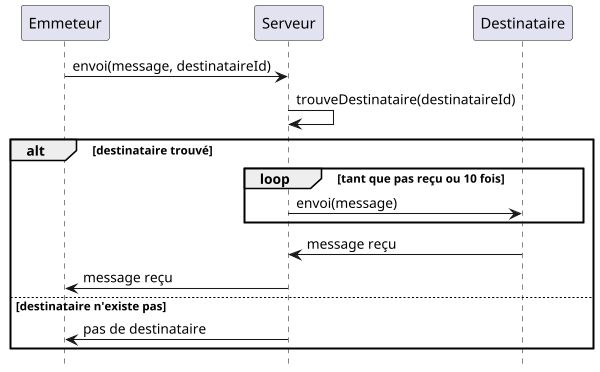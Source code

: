 @startuml Retry
scale 600*600
hide footbox

Emmeteur -> Serveur: envoi(message, destinataireId)
Serveur -> Serveur: trouveDestinataire(destinataireId)
alt destinataire trouvé
loop tant que pas reçu ou 10 fois
Serveur -> Destinataire: envoi(message)
end
Destinataire -> Serveur: message reçu
Serveur -> Emmeteur: message reçu
else destinataire n'existe pas
Serveur -> Emmeteur: pas de destinataire
end
@enduml